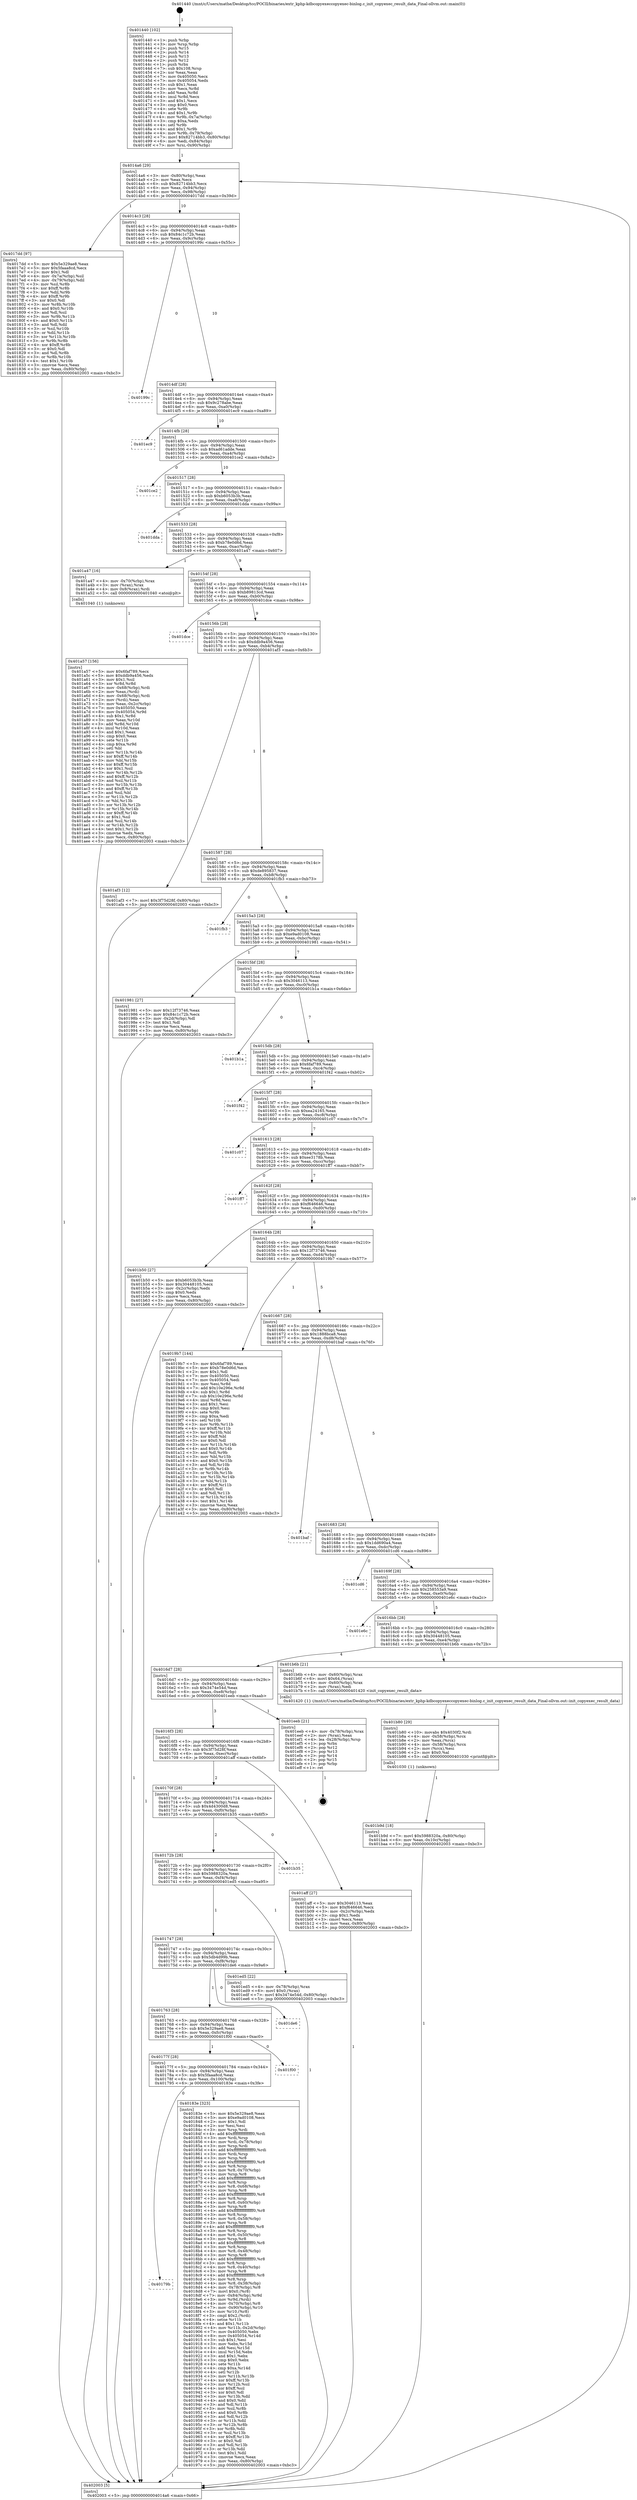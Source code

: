digraph "0x401440" {
  label = "0x401440 (/mnt/c/Users/mathe/Desktop/tcc/POCII/binaries/extr_kphp-kdbcopyexeccopyexec-binlog.c_init_copyexec_result_data_Final-ollvm.out::main(0))"
  labelloc = "t"
  node[shape=record]

  Entry [label="",width=0.3,height=0.3,shape=circle,fillcolor=black,style=filled]
  "0x4014a6" [label="{
     0x4014a6 [29]\l
     | [instrs]\l
     &nbsp;&nbsp;0x4014a6 \<+3\>: mov -0x80(%rbp),%eax\l
     &nbsp;&nbsp;0x4014a9 \<+2\>: mov %eax,%ecx\l
     &nbsp;&nbsp;0x4014ab \<+6\>: sub $0x82714bb3,%ecx\l
     &nbsp;&nbsp;0x4014b1 \<+6\>: mov %eax,-0x94(%rbp)\l
     &nbsp;&nbsp;0x4014b7 \<+6\>: mov %ecx,-0x98(%rbp)\l
     &nbsp;&nbsp;0x4014bd \<+6\>: je 00000000004017dd \<main+0x39d\>\l
  }"]
  "0x4017dd" [label="{
     0x4017dd [97]\l
     | [instrs]\l
     &nbsp;&nbsp;0x4017dd \<+5\>: mov $0x5e329ae8,%eax\l
     &nbsp;&nbsp;0x4017e2 \<+5\>: mov $0x5faaa8cd,%ecx\l
     &nbsp;&nbsp;0x4017e7 \<+2\>: mov $0x1,%dl\l
     &nbsp;&nbsp;0x4017e9 \<+4\>: mov -0x7a(%rbp),%sil\l
     &nbsp;&nbsp;0x4017ed \<+4\>: mov -0x79(%rbp),%dil\l
     &nbsp;&nbsp;0x4017f1 \<+3\>: mov %sil,%r8b\l
     &nbsp;&nbsp;0x4017f4 \<+4\>: xor $0xff,%r8b\l
     &nbsp;&nbsp;0x4017f8 \<+3\>: mov %dil,%r9b\l
     &nbsp;&nbsp;0x4017fb \<+4\>: xor $0xff,%r9b\l
     &nbsp;&nbsp;0x4017ff \<+3\>: xor $0x0,%dl\l
     &nbsp;&nbsp;0x401802 \<+3\>: mov %r8b,%r10b\l
     &nbsp;&nbsp;0x401805 \<+4\>: and $0x0,%r10b\l
     &nbsp;&nbsp;0x401809 \<+3\>: and %dl,%sil\l
     &nbsp;&nbsp;0x40180c \<+3\>: mov %r9b,%r11b\l
     &nbsp;&nbsp;0x40180f \<+4\>: and $0x0,%r11b\l
     &nbsp;&nbsp;0x401813 \<+3\>: and %dl,%dil\l
     &nbsp;&nbsp;0x401816 \<+3\>: or %sil,%r10b\l
     &nbsp;&nbsp;0x401819 \<+3\>: or %dil,%r11b\l
     &nbsp;&nbsp;0x40181c \<+3\>: xor %r11b,%r10b\l
     &nbsp;&nbsp;0x40181f \<+3\>: or %r9b,%r8b\l
     &nbsp;&nbsp;0x401822 \<+4\>: xor $0xff,%r8b\l
     &nbsp;&nbsp;0x401826 \<+3\>: or $0x0,%dl\l
     &nbsp;&nbsp;0x401829 \<+3\>: and %dl,%r8b\l
     &nbsp;&nbsp;0x40182c \<+3\>: or %r8b,%r10b\l
     &nbsp;&nbsp;0x40182f \<+4\>: test $0x1,%r10b\l
     &nbsp;&nbsp;0x401833 \<+3\>: cmovne %ecx,%eax\l
     &nbsp;&nbsp;0x401836 \<+3\>: mov %eax,-0x80(%rbp)\l
     &nbsp;&nbsp;0x401839 \<+5\>: jmp 0000000000402003 \<main+0xbc3\>\l
  }"]
  "0x4014c3" [label="{
     0x4014c3 [28]\l
     | [instrs]\l
     &nbsp;&nbsp;0x4014c3 \<+5\>: jmp 00000000004014c8 \<main+0x88\>\l
     &nbsp;&nbsp;0x4014c8 \<+6\>: mov -0x94(%rbp),%eax\l
     &nbsp;&nbsp;0x4014ce \<+5\>: sub $0x84c1c72b,%eax\l
     &nbsp;&nbsp;0x4014d3 \<+6\>: mov %eax,-0x9c(%rbp)\l
     &nbsp;&nbsp;0x4014d9 \<+6\>: je 000000000040199c \<main+0x55c\>\l
  }"]
  "0x402003" [label="{
     0x402003 [5]\l
     | [instrs]\l
     &nbsp;&nbsp;0x402003 \<+5\>: jmp 00000000004014a6 \<main+0x66\>\l
  }"]
  "0x401440" [label="{
     0x401440 [102]\l
     | [instrs]\l
     &nbsp;&nbsp;0x401440 \<+1\>: push %rbp\l
     &nbsp;&nbsp;0x401441 \<+3\>: mov %rsp,%rbp\l
     &nbsp;&nbsp;0x401444 \<+2\>: push %r15\l
     &nbsp;&nbsp;0x401446 \<+2\>: push %r14\l
     &nbsp;&nbsp;0x401448 \<+2\>: push %r13\l
     &nbsp;&nbsp;0x40144a \<+2\>: push %r12\l
     &nbsp;&nbsp;0x40144c \<+1\>: push %rbx\l
     &nbsp;&nbsp;0x40144d \<+7\>: sub $0x108,%rsp\l
     &nbsp;&nbsp;0x401454 \<+2\>: xor %eax,%eax\l
     &nbsp;&nbsp;0x401456 \<+7\>: mov 0x405050,%ecx\l
     &nbsp;&nbsp;0x40145d \<+7\>: mov 0x405054,%edx\l
     &nbsp;&nbsp;0x401464 \<+3\>: sub $0x1,%eax\l
     &nbsp;&nbsp;0x401467 \<+3\>: mov %ecx,%r8d\l
     &nbsp;&nbsp;0x40146a \<+3\>: add %eax,%r8d\l
     &nbsp;&nbsp;0x40146d \<+4\>: imul %r8d,%ecx\l
     &nbsp;&nbsp;0x401471 \<+3\>: and $0x1,%ecx\l
     &nbsp;&nbsp;0x401474 \<+3\>: cmp $0x0,%ecx\l
     &nbsp;&nbsp;0x401477 \<+4\>: sete %r9b\l
     &nbsp;&nbsp;0x40147b \<+4\>: and $0x1,%r9b\l
     &nbsp;&nbsp;0x40147f \<+4\>: mov %r9b,-0x7a(%rbp)\l
     &nbsp;&nbsp;0x401483 \<+3\>: cmp $0xa,%edx\l
     &nbsp;&nbsp;0x401486 \<+4\>: setl %r9b\l
     &nbsp;&nbsp;0x40148a \<+4\>: and $0x1,%r9b\l
     &nbsp;&nbsp;0x40148e \<+4\>: mov %r9b,-0x79(%rbp)\l
     &nbsp;&nbsp;0x401492 \<+7\>: movl $0x82714bb3,-0x80(%rbp)\l
     &nbsp;&nbsp;0x401499 \<+6\>: mov %edi,-0x84(%rbp)\l
     &nbsp;&nbsp;0x40149f \<+7\>: mov %rsi,-0x90(%rbp)\l
  }"]
  Exit [label="",width=0.3,height=0.3,shape=circle,fillcolor=black,style=filled,peripheries=2]
  "0x40199c" [label="{
     0x40199c\l
  }", style=dashed]
  "0x4014df" [label="{
     0x4014df [28]\l
     | [instrs]\l
     &nbsp;&nbsp;0x4014df \<+5\>: jmp 00000000004014e4 \<main+0xa4\>\l
     &nbsp;&nbsp;0x4014e4 \<+6\>: mov -0x94(%rbp),%eax\l
     &nbsp;&nbsp;0x4014ea \<+5\>: sub $0x9c278abe,%eax\l
     &nbsp;&nbsp;0x4014ef \<+6\>: mov %eax,-0xa0(%rbp)\l
     &nbsp;&nbsp;0x4014f5 \<+6\>: je 0000000000401ec9 \<main+0xa89\>\l
  }"]
  "0x401b9d" [label="{
     0x401b9d [18]\l
     | [instrs]\l
     &nbsp;&nbsp;0x401b9d \<+7\>: movl $0x5988320a,-0x80(%rbp)\l
     &nbsp;&nbsp;0x401ba4 \<+6\>: mov %eax,-0x10c(%rbp)\l
     &nbsp;&nbsp;0x401baa \<+5\>: jmp 0000000000402003 \<main+0xbc3\>\l
  }"]
  "0x401ec9" [label="{
     0x401ec9\l
  }", style=dashed]
  "0x4014fb" [label="{
     0x4014fb [28]\l
     | [instrs]\l
     &nbsp;&nbsp;0x4014fb \<+5\>: jmp 0000000000401500 \<main+0xc0\>\l
     &nbsp;&nbsp;0x401500 \<+6\>: mov -0x94(%rbp),%eax\l
     &nbsp;&nbsp;0x401506 \<+5\>: sub $0xad61adde,%eax\l
     &nbsp;&nbsp;0x40150b \<+6\>: mov %eax,-0xa4(%rbp)\l
     &nbsp;&nbsp;0x401511 \<+6\>: je 0000000000401ce2 \<main+0x8a2\>\l
  }"]
  "0x401b80" [label="{
     0x401b80 [29]\l
     | [instrs]\l
     &nbsp;&nbsp;0x401b80 \<+10\>: movabs $0x4030f2,%rdi\l
     &nbsp;&nbsp;0x401b8a \<+4\>: mov -0x58(%rbp),%rcx\l
     &nbsp;&nbsp;0x401b8e \<+2\>: mov %eax,(%rcx)\l
     &nbsp;&nbsp;0x401b90 \<+4\>: mov -0x58(%rbp),%rcx\l
     &nbsp;&nbsp;0x401b94 \<+2\>: mov (%rcx),%esi\l
     &nbsp;&nbsp;0x401b96 \<+2\>: mov $0x0,%al\l
     &nbsp;&nbsp;0x401b98 \<+5\>: call 0000000000401030 \<printf@plt\>\l
     | [calls]\l
     &nbsp;&nbsp;0x401030 \{1\} (unknown)\l
  }"]
  "0x401ce2" [label="{
     0x401ce2\l
  }", style=dashed]
  "0x401517" [label="{
     0x401517 [28]\l
     | [instrs]\l
     &nbsp;&nbsp;0x401517 \<+5\>: jmp 000000000040151c \<main+0xdc\>\l
     &nbsp;&nbsp;0x40151c \<+6\>: mov -0x94(%rbp),%eax\l
     &nbsp;&nbsp;0x401522 \<+5\>: sub $0xb6053b3b,%eax\l
     &nbsp;&nbsp;0x401527 \<+6\>: mov %eax,-0xa8(%rbp)\l
     &nbsp;&nbsp;0x40152d \<+6\>: je 0000000000401dda \<main+0x99a\>\l
  }"]
  "0x401a57" [label="{
     0x401a57 [156]\l
     | [instrs]\l
     &nbsp;&nbsp;0x401a57 \<+5\>: mov $0x6faf789,%ecx\l
     &nbsp;&nbsp;0x401a5c \<+5\>: mov $0xddb9a456,%edx\l
     &nbsp;&nbsp;0x401a61 \<+3\>: mov $0x1,%sil\l
     &nbsp;&nbsp;0x401a64 \<+3\>: xor %r8d,%r8d\l
     &nbsp;&nbsp;0x401a67 \<+4\>: mov -0x68(%rbp),%rdi\l
     &nbsp;&nbsp;0x401a6b \<+2\>: mov %eax,(%rdi)\l
     &nbsp;&nbsp;0x401a6d \<+4\>: mov -0x68(%rbp),%rdi\l
     &nbsp;&nbsp;0x401a71 \<+2\>: mov (%rdi),%eax\l
     &nbsp;&nbsp;0x401a73 \<+3\>: mov %eax,-0x2c(%rbp)\l
     &nbsp;&nbsp;0x401a76 \<+7\>: mov 0x405050,%eax\l
     &nbsp;&nbsp;0x401a7d \<+8\>: mov 0x405054,%r9d\l
     &nbsp;&nbsp;0x401a85 \<+4\>: sub $0x1,%r8d\l
     &nbsp;&nbsp;0x401a89 \<+3\>: mov %eax,%r10d\l
     &nbsp;&nbsp;0x401a8c \<+3\>: add %r8d,%r10d\l
     &nbsp;&nbsp;0x401a8f \<+4\>: imul %r10d,%eax\l
     &nbsp;&nbsp;0x401a93 \<+3\>: and $0x1,%eax\l
     &nbsp;&nbsp;0x401a96 \<+3\>: cmp $0x0,%eax\l
     &nbsp;&nbsp;0x401a99 \<+4\>: sete %r11b\l
     &nbsp;&nbsp;0x401a9d \<+4\>: cmp $0xa,%r9d\l
     &nbsp;&nbsp;0x401aa1 \<+3\>: setl %bl\l
     &nbsp;&nbsp;0x401aa4 \<+3\>: mov %r11b,%r14b\l
     &nbsp;&nbsp;0x401aa7 \<+4\>: xor $0xff,%r14b\l
     &nbsp;&nbsp;0x401aab \<+3\>: mov %bl,%r15b\l
     &nbsp;&nbsp;0x401aae \<+4\>: xor $0xff,%r15b\l
     &nbsp;&nbsp;0x401ab2 \<+4\>: xor $0x1,%sil\l
     &nbsp;&nbsp;0x401ab6 \<+3\>: mov %r14b,%r12b\l
     &nbsp;&nbsp;0x401ab9 \<+4\>: and $0xff,%r12b\l
     &nbsp;&nbsp;0x401abd \<+3\>: and %sil,%r11b\l
     &nbsp;&nbsp;0x401ac0 \<+3\>: mov %r15b,%r13b\l
     &nbsp;&nbsp;0x401ac3 \<+4\>: and $0xff,%r13b\l
     &nbsp;&nbsp;0x401ac7 \<+3\>: and %sil,%bl\l
     &nbsp;&nbsp;0x401aca \<+3\>: or %r11b,%r12b\l
     &nbsp;&nbsp;0x401acd \<+3\>: or %bl,%r13b\l
     &nbsp;&nbsp;0x401ad0 \<+3\>: xor %r13b,%r12b\l
     &nbsp;&nbsp;0x401ad3 \<+3\>: or %r15b,%r14b\l
     &nbsp;&nbsp;0x401ad6 \<+4\>: xor $0xff,%r14b\l
     &nbsp;&nbsp;0x401ada \<+4\>: or $0x1,%sil\l
     &nbsp;&nbsp;0x401ade \<+3\>: and %sil,%r14b\l
     &nbsp;&nbsp;0x401ae1 \<+3\>: or %r14b,%r12b\l
     &nbsp;&nbsp;0x401ae4 \<+4\>: test $0x1,%r12b\l
     &nbsp;&nbsp;0x401ae8 \<+3\>: cmovne %edx,%ecx\l
     &nbsp;&nbsp;0x401aeb \<+3\>: mov %ecx,-0x80(%rbp)\l
     &nbsp;&nbsp;0x401aee \<+5\>: jmp 0000000000402003 \<main+0xbc3\>\l
  }"]
  "0x401dda" [label="{
     0x401dda\l
  }", style=dashed]
  "0x401533" [label="{
     0x401533 [28]\l
     | [instrs]\l
     &nbsp;&nbsp;0x401533 \<+5\>: jmp 0000000000401538 \<main+0xf8\>\l
     &nbsp;&nbsp;0x401538 \<+6\>: mov -0x94(%rbp),%eax\l
     &nbsp;&nbsp;0x40153e \<+5\>: sub $0xb78e0d6d,%eax\l
     &nbsp;&nbsp;0x401543 \<+6\>: mov %eax,-0xac(%rbp)\l
     &nbsp;&nbsp;0x401549 \<+6\>: je 0000000000401a47 \<main+0x607\>\l
  }"]
  "0x40179b" [label="{
     0x40179b\l
  }", style=dashed]
  "0x401a47" [label="{
     0x401a47 [16]\l
     | [instrs]\l
     &nbsp;&nbsp;0x401a47 \<+4\>: mov -0x70(%rbp),%rax\l
     &nbsp;&nbsp;0x401a4b \<+3\>: mov (%rax),%rax\l
     &nbsp;&nbsp;0x401a4e \<+4\>: mov 0x8(%rax),%rdi\l
     &nbsp;&nbsp;0x401a52 \<+5\>: call 0000000000401040 \<atoi@plt\>\l
     | [calls]\l
     &nbsp;&nbsp;0x401040 \{1\} (unknown)\l
  }"]
  "0x40154f" [label="{
     0x40154f [28]\l
     | [instrs]\l
     &nbsp;&nbsp;0x40154f \<+5\>: jmp 0000000000401554 \<main+0x114\>\l
     &nbsp;&nbsp;0x401554 \<+6\>: mov -0x94(%rbp),%eax\l
     &nbsp;&nbsp;0x40155a \<+5\>: sub $0xb89813cd,%eax\l
     &nbsp;&nbsp;0x40155f \<+6\>: mov %eax,-0xb0(%rbp)\l
     &nbsp;&nbsp;0x401565 \<+6\>: je 0000000000401dce \<main+0x98e\>\l
  }"]
  "0x40183e" [label="{
     0x40183e [323]\l
     | [instrs]\l
     &nbsp;&nbsp;0x40183e \<+5\>: mov $0x5e329ae8,%eax\l
     &nbsp;&nbsp;0x401843 \<+5\>: mov $0xe9ad0108,%ecx\l
     &nbsp;&nbsp;0x401848 \<+2\>: mov $0x1,%dl\l
     &nbsp;&nbsp;0x40184a \<+2\>: xor %esi,%esi\l
     &nbsp;&nbsp;0x40184c \<+3\>: mov %rsp,%rdi\l
     &nbsp;&nbsp;0x40184f \<+4\>: add $0xfffffffffffffff0,%rdi\l
     &nbsp;&nbsp;0x401853 \<+3\>: mov %rdi,%rsp\l
     &nbsp;&nbsp;0x401856 \<+4\>: mov %rdi,-0x78(%rbp)\l
     &nbsp;&nbsp;0x40185a \<+3\>: mov %rsp,%rdi\l
     &nbsp;&nbsp;0x40185d \<+4\>: add $0xfffffffffffffff0,%rdi\l
     &nbsp;&nbsp;0x401861 \<+3\>: mov %rdi,%rsp\l
     &nbsp;&nbsp;0x401864 \<+3\>: mov %rsp,%r8\l
     &nbsp;&nbsp;0x401867 \<+4\>: add $0xfffffffffffffff0,%r8\l
     &nbsp;&nbsp;0x40186b \<+3\>: mov %r8,%rsp\l
     &nbsp;&nbsp;0x40186e \<+4\>: mov %r8,-0x70(%rbp)\l
     &nbsp;&nbsp;0x401872 \<+3\>: mov %rsp,%r8\l
     &nbsp;&nbsp;0x401875 \<+4\>: add $0xfffffffffffffff0,%r8\l
     &nbsp;&nbsp;0x401879 \<+3\>: mov %r8,%rsp\l
     &nbsp;&nbsp;0x40187c \<+4\>: mov %r8,-0x68(%rbp)\l
     &nbsp;&nbsp;0x401880 \<+3\>: mov %rsp,%r8\l
     &nbsp;&nbsp;0x401883 \<+4\>: add $0xfffffffffffffff0,%r8\l
     &nbsp;&nbsp;0x401887 \<+3\>: mov %r8,%rsp\l
     &nbsp;&nbsp;0x40188a \<+4\>: mov %r8,-0x60(%rbp)\l
     &nbsp;&nbsp;0x40188e \<+3\>: mov %rsp,%r8\l
     &nbsp;&nbsp;0x401891 \<+4\>: add $0xfffffffffffffff0,%r8\l
     &nbsp;&nbsp;0x401895 \<+3\>: mov %r8,%rsp\l
     &nbsp;&nbsp;0x401898 \<+4\>: mov %r8,-0x58(%rbp)\l
     &nbsp;&nbsp;0x40189c \<+3\>: mov %rsp,%r8\l
     &nbsp;&nbsp;0x40189f \<+4\>: add $0xfffffffffffffff0,%r8\l
     &nbsp;&nbsp;0x4018a3 \<+3\>: mov %r8,%rsp\l
     &nbsp;&nbsp;0x4018a6 \<+4\>: mov %r8,-0x50(%rbp)\l
     &nbsp;&nbsp;0x4018aa \<+3\>: mov %rsp,%r8\l
     &nbsp;&nbsp;0x4018ad \<+4\>: add $0xfffffffffffffff0,%r8\l
     &nbsp;&nbsp;0x4018b1 \<+3\>: mov %r8,%rsp\l
     &nbsp;&nbsp;0x4018b4 \<+4\>: mov %r8,-0x48(%rbp)\l
     &nbsp;&nbsp;0x4018b8 \<+3\>: mov %rsp,%r8\l
     &nbsp;&nbsp;0x4018bb \<+4\>: add $0xfffffffffffffff0,%r8\l
     &nbsp;&nbsp;0x4018bf \<+3\>: mov %r8,%rsp\l
     &nbsp;&nbsp;0x4018c2 \<+4\>: mov %r8,-0x40(%rbp)\l
     &nbsp;&nbsp;0x4018c6 \<+3\>: mov %rsp,%r8\l
     &nbsp;&nbsp;0x4018c9 \<+4\>: add $0xfffffffffffffff0,%r8\l
     &nbsp;&nbsp;0x4018cd \<+3\>: mov %r8,%rsp\l
     &nbsp;&nbsp;0x4018d0 \<+4\>: mov %r8,-0x38(%rbp)\l
     &nbsp;&nbsp;0x4018d4 \<+4\>: mov -0x78(%rbp),%r8\l
     &nbsp;&nbsp;0x4018d8 \<+7\>: movl $0x0,(%r8)\l
     &nbsp;&nbsp;0x4018df \<+7\>: mov -0x84(%rbp),%r9d\l
     &nbsp;&nbsp;0x4018e6 \<+3\>: mov %r9d,(%rdi)\l
     &nbsp;&nbsp;0x4018e9 \<+4\>: mov -0x70(%rbp),%r8\l
     &nbsp;&nbsp;0x4018ed \<+7\>: mov -0x90(%rbp),%r10\l
     &nbsp;&nbsp;0x4018f4 \<+3\>: mov %r10,(%r8)\l
     &nbsp;&nbsp;0x4018f7 \<+3\>: cmpl $0x2,(%rdi)\l
     &nbsp;&nbsp;0x4018fa \<+4\>: setne %r11b\l
     &nbsp;&nbsp;0x4018fe \<+4\>: and $0x1,%r11b\l
     &nbsp;&nbsp;0x401902 \<+4\>: mov %r11b,-0x2d(%rbp)\l
     &nbsp;&nbsp;0x401906 \<+7\>: mov 0x405050,%ebx\l
     &nbsp;&nbsp;0x40190d \<+8\>: mov 0x405054,%r14d\l
     &nbsp;&nbsp;0x401915 \<+3\>: sub $0x1,%esi\l
     &nbsp;&nbsp;0x401918 \<+3\>: mov %ebx,%r15d\l
     &nbsp;&nbsp;0x40191b \<+3\>: add %esi,%r15d\l
     &nbsp;&nbsp;0x40191e \<+4\>: imul %r15d,%ebx\l
     &nbsp;&nbsp;0x401922 \<+3\>: and $0x1,%ebx\l
     &nbsp;&nbsp;0x401925 \<+3\>: cmp $0x0,%ebx\l
     &nbsp;&nbsp;0x401928 \<+4\>: sete %r11b\l
     &nbsp;&nbsp;0x40192c \<+4\>: cmp $0xa,%r14d\l
     &nbsp;&nbsp;0x401930 \<+4\>: setl %r12b\l
     &nbsp;&nbsp;0x401934 \<+3\>: mov %r11b,%r13b\l
     &nbsp;&nbsp;0x401937 \<+4\>: xor $0xff,%r13b\l
     &nbsp;&nbsp;0x40193b \<+3\>: mov %r12b,%sil\l
     &nbsp;&nbsp;0x40193e \<+4\>: xor $0xff,%sil\l
     &nbsp;&nbsp;0x401942 \<+3\>: xor $0x0,%dl\l
     &nbsp;&nbsp;0x401945 \<+3\>: mov %r13b,%dil\l
     &nbsp;&nbsp;0x401948 \<+4\>: and $0x0,%dil\l
     &nbsp;&nbsp;0x40194c \<+3\>: and %dl,%r11b\l
     &nbsp;&nbsp;0x40194f \<+3\>: mov %sil,%r8b\l
     &nbsp;&nbsp;0x401952 \<+4\>: and $0x0,%r8b\l
     &nbsp;&nbsp;0x401956 \<+3\>: and %dl,%r12b\l
     &nbsp;&nbsp;0x401959 \<+3\>: or %r11b,%dil\l
     &nbsp;&nbsp;0x40195c \<+3\>: or %r12b,%r8b\l
     &nbsp;&nbsp;0x40195f \<+3\>: xor %r8b,%dil\l
     &nbsp;&nbsp;0x401962 \<+3\>: or %sil,%r13b\l
     &nbsp;&nbsp;0x401965 \<+4\>: xor $0xff,%r13b\l
     &nbsp;&nbsp;0x401969 \<+3\>: or $0x0,%dl\l
     &nbsp;&nbsp;0x40196c \<+3\>: and %dl,%r13b\l
     &nbsp;&nbsp;0x40196f \<+3\>: or %r13b,%dil\l
     &nbsp;&nbsp;0x401972 \<+4\>: test $0x1,%dil\l
     &nbsp;&nbsp;0x401976 \<+3\>: cmovne %ecx,%eax\l
     &nbsp;&nbsp;0x401979 \<+3\>: mov %eax,-0x80(%rbp)\l
     &nbsp;&nbsp;0x40197c \<+5\>: jmp 0000000000402003 \<main+0xbc3\>\l
  }"]
  "0x401dce" [label="{
     0x401dce\l
  }", style=dashed]
  "0x40156b" [label="{
     0x40156b [28]\l
     | [instrs]\l
     &nbsp;&nbsp;0x40156b \<+5\>: jmp 0000000000401570 \<main+0x130\>\l
     &nbsp;&nbsp;0x401570 \<+6\>: mov -0x94(%rbp),%eax\l
     &nbsp;&nbsp;0x401576 \<+5\>: sub $0xddb9a456,%eax\l
     &nbsp;&nbsp;0x40157b \<+6\>: mov %eax,-0xb4(%rbp)\l
     &nbsp;&nbsp;0x401581 \<+6\>: je 0000000000401af3 \<main+0x6b3\>\l
  }"]
  "0x40177f" [label="{
     0x40177f [28]\l
     | [instrs]\l
     &nbsp;&nbsp;0x40177f \<+5\>: jmp 0000000000401784 \<main+0x344\>\l
     &nbsp;&nbsp;0x401784 \<+6\>: mov -0x94(%rbp),%eax\l
     &nbsp;&nbsp;0x40178a \<+5\>: sub $0x5faaa8cd,%eax\l
     &nbsp;&nbsp;0x40178f \<+6\>: mov %eax,-0x100(%rbp)\l
     &nbsp;&nbsp;0x401795 \<+6\>: je 000000000040183e \<main+0x3fe\>\l
  }"]
  "0x401af3" [label="{
     0x401af3 [12]\l
     | [instrs]\l
     &nbsp;&nbsp;0x401af3 \<+7\>: movl $0x3f75d28f,-0x80(%rbp)\l
     &nbsp;&nbsp;0x401afa \<+5\>: jmp 0000000000402003 \<main+0xbc3\>\l
  }"]
  "0x401587" [label="{
     0x401587 [28]\l
     | [instrs]\l
     &nbsp;&nbsp;0x401587 \<+5\>: jmp 000000000040158c \<main+0x14c\>\l
     &nbsp;&nbsp;0x40158c \<+6\>: mov -0x94(%rbp),%eax\l
     &nbsp;&nbsp;0x401592 \<+5\>: sub $0xde895837,%eax\l
     &nbsp;&nbsp;0x401597 \<+6\>: mov %eax,-0xb8(%rbp)\l
     &nbsp;&nbsp;0x40159d \<+6\>: je 0000000000401fb3 \<main+0xb73\>\l
  }"]
  "0x401f00" [label="{
     0x401f00\l
  }", style=dashed]
  "0x401fb3" [label="{
     0x401fb3\l
  }", style=dashed]
  "0x4015a3" [label="{
     0x4015a3 [28]\l
     | [instrs]\l
     &nbsp;&nbsp;0x4015a3 \<+5\>: jmp 00000000004015a8 \<main+0x168\>\l
     &nbsp;&nbsp;0x4015a8 \<+6\>: mov -0x94(%rbp),%eax\l
     &nbsp;&nbsp;0x4015ae \<+5\>: sub $0xe9ad0108,%eax\l
     &nbsp;&nbsp;0x4015b3 \<+6\>: mov %eax,-0xbc(%rbp)\l
     &nbsp;&nbsp;0x4015b9 \<+6\>: je 0000000000401981 \<main+0x541\>\l
  }"]
  "0x401763" [label="{
     0x401763 [28]\l
     | [instrs]\l
     &nbsp;&nbsp;0x401763 \<+5\>: jmp 0000000000401768 \<main+0x328\>\l
     &nbsp;&nbsp;0x401768 \<+6\>: mov -0x94(%rbp),%eax\l
     &nbsp;&nbsp;0x40176e \<+5\>: sub $0x5e329ae8,%eax\l
     &nbsp;&nbsp;0x401773 \<+6\>: mov %eax,-0xfc(%rbp)\l
     &nbsp;&nbsp;0x401779 \<+6\>: je 0000000000401f00 \<main+0xac0\>\l
  }"]
  "0x401981" [label="{
     0x401981 [27]\l
     | [instrs]\l
     &nbsp;&nbsp;0x401981 \<+5\>: mov $0x12f73746,%eax\l
     &nbsp;&nbsp;0x401986 \<+5\>: mov $0x84c1c72b,%ecx\l
     &nbsp;&nbsp;0x40198b \<+3\>: mov -0x2d(%rbp),%dl\l
     &nbsp;&nbsp;0x40198e \<+3\>: test $0x1,%dl\l
     &nbsp;&nbsp;0x401991 \<+3\>: cmovne %ecx,%eax\l
     &nbsp;&nbsp;0x401994 \<+3\>: mov %eax,-0x80(%rbp)\l
     &nbsp;&nbsp;0x401997 \<+5\>: jmp 0000000000402003 \<main+0xbc3\>\l
  }"]
  "0x4015bf" [label="{
     0x4015bf [28]\l
     | [instrs]\l
     &nbsp;&nbsp;0x4015bf \<+5\>: jmp 00000000004015c4 \<main+0x184\>\l
     &nbsp;&nbsp;0x4015c4 \<+6\>: mov -0x94(%rbp),%eax\l
     &nbsp;&nbsp;0x4015ca \<+5\>: sub $0x3046113,%eax\l
     &nbsp;&nbsp;0x4015cf \<+6\>: mov %eax,-0xc0(%rbp)\l
     &nbsp;&nbsp;0x4015d5 \<+6\>: je 0000000000401b1a \<main+0x6da\>\l
  }"]
  "0x401de6" [label="{
     0x401de6\l
  }", style=dashed]
  "0x401b1a" [label="{
     0x401b1a\l
  }", style=dashed]
  "0x4015db" [label="{
     0x4015db [28]\l
     | [instrs]\l
     &nbsp;&nbsp;0x4015db \<+5\>: jmp 00000000004015e0 \<main+0x1a0\>\l
     &nbsp;&nbsp;0x4015e0 \<+6\>: mov -0x94(%rbp),%eax\l
     &nbsp;&nbsp;0x4015e6 \<+5\>: sub $0x6faf789,%eax\l
     &nbsp;&nbsp;0x4015eb \<+6\>: mov %eax,-0xc4(%rbp)\l
     &nbsp;&nbsp;0x4015f1 \<+6\>: je 0000000000401f42 \<main+0xb02\>\l
  }"]
  "0x401747" [label="{
     0x401747 [28]\l
     | [instrs]\l
     &nbsp;&nbsp;0x401747 \<+5\>: jmp 000000000040174c \<main+0x30c\>\l
     &nbsp;&nbsp;0x40174c \<+6\>: mov -0x94(%rbp),%eax\l
     &nbsp;&nbsp;0x401752 \<+5\>: sub $0x5db4d99b,%eax\l
     &nbsp;&nbsp;0x401757 \<+6\>: mov %eax,-0xf8(%rbp)\l
     &nbsp;&nbsp;0x40175d \<+6\>: je 0000000000401de6 \<main+0x9a6\>\l
  }"]
  "0x401f42" [label="{
     0x401f42\l
  }", style=dashed]
  "0x4015f7" [label="{
     0x4015f7 [28]\l
     | [instrs]\l
     &nbsp;&nbsp;0x4015f7 \<+5\>: jmp 00000000004015fc \<main+0x1bc\>\l
     &nbsp;&nbsp;0x4015fc \<+6\>: mov -0x94(%rbp),%eax\l
     &nbsp;&nbsp;0x401602 \<+5\>: sub $0xea24165,%eax\l
     &nbsp;&nbsp;0x401607 \<+6\>: mov %eax,-0xc8(%rbp)\l
     &nbsp;&nbsp;0x40160d \<+6\>: je 0000000000401c07 \<main+0x7c7\>\l
  }"]
  "0x401ed5" [label="{
     0x401ed5 [22]\l
     | [instrs]\l
     &nbsp;&nbsp;0x401ed5 \<+4\>: mov -0x78(%rbp),%rax\l
     &nbsp;&nbsp;0x401ed9 \<+6\>: movl $0x0,(%rax)\l
     &nbsp;&nbsp;0x401edf \<+7\>: movl $0x3474e54d,-0x80(%rbp)\l
     &nbsp;&nbsp;0x401ee6 \<+5\>: jmp 0000000000402003 \<main+0xbc3\>\l
  }"]
  "0x401c07" [label="{
     0x401c07\l
  }", style=dashed]
  "0x401613" [label="{
     0x401613 [28]\l
     | [instrs]\l
     &nbsp;&nbsp;0x401613 \<+5\>: jmp 0000000000401618 \<main+0x1d8\>\l
     &nbsp;&nbsp;0x401618 \<+6\>: mov -0x94(%rbp),%eax\l
     &nbsp;&nbsp;0x40161e \<+5\>: sub $0xee3178b,%eax\l
     &nbsp;&nbsp;0x401623 \<+6\>: mov %eax,-0xcc(%rbp)\l
     &nbsp;&nbsp;0x401629 \<+6\>: je 0000000000401ff7 \<main+0xbb7\>\l
  }"]
  "0x40172b" [label="{
     0x40172b [28]\l
     | [instrs]\l
     &nbsp;&nbsp;0x40172b \<+5\>: jmp 0000000000401730 \<main+0x2f0\>\l
     &nbsp;&nbsp;0x401730 \<+6\>: mov -0x94(%rbp),%eax\l
     &nbsp;&nbsp;0x401736 \<+5\>: sub $0x5988320a,%eax\l
     &nbsp;&nbsp;0x40173b \<+6\>: mov %eax,-0xf4(%rbp)\l
     &nbsp;&nbsp;0x401741 \<+6\>: je 0000000000401ed5 \<main+0xa95\>\l
  }"]
  "0x401ff7" [label="{
     0x401ff7\l
  }", style=dashed]
  "0x40162f" [label="{
     0x40162f [28]\l
     | [instrs]\l
     &nbsp;&nbsp;0x40162f \<+5\>: jmp 0000000000401634 \<main+0x1f4\>\l
     &nbsp;&nbsp;0x401634 \<+6\>: mov -0x94(%rbp),%eax\l
     &nbsp;&nbsp;0x40163a \<+5\>: sub $0xf646646,%eax\l
     &nbsp;&nbsp;0x40163f \<+6\>: mov %eax,-0xd0(%rbp)\l
     &nbsp;&nbsp;0x401645 \<+6\>: je 0000000000401b50 \<main+0x710\>\l
  }"]
  "0x401b35" [label="{
     0x401b35\l
  }", style=dashed]
  "0x401b50" [label="{
     0x401b50 [27]\l
     | [instrs]\l
     &nbsp;&nbsp;0x401b50 \<+5\>: mov $0xb6053b3b,%eax\l
     &nbsp;&nbsp;0x401b55 \<+5\>: mov $0x30448105,%ecx\l
     &nbsp;&nbsp;0x401b5a \<+3\>: mov -0x2c(%rbp),%edx\l
     &nbsp;&nbsp;0x401b5d \<+3\>: cmp $0x0,%edx\l
     &nbsp;&nbsp;0x401b60 \<+3\>: cmove %ecx,%eax\l
     &nbsp;&nbsp;0x401b63 \<+3\>: mov %eax,-0x80(%rbp)\l
     &nbsp;&nbsp;0x401b66 \<+5\>: jmp 0000000000402003 \<main+0xbc3\>\l
  }"]
  "0x40164b" [label="{
     0x40164b [28]\l
     | [instrs]\l
     &nbsp;&nbsp;0x40164b \<+5\>: jmp 0000000000401650 \<main+0x210\>\l
     &nbsp;&nbsp;0x401650 \<+6\>: mov -0x94(%rbp),%eax\l
     &nbsp;&nbsp;0x401656 \<+5\>: sub $0x12f73746,%eax\l
     &nbsp;&nbsp;0x40165b \<+6\>: mov %eax,-0xd4(%rbp)\l
     &nbsp;&nbsp;0x401661 \<+6\>: je 00000000004019b7 \<main+0x577\>\l
  }"]
  "0x40170f" [label="{
     0x40170f [28]\l
     | [instrs]\l
     &nbsp;&nbsp;0x40170f \<+5\>: jmp 0000000000401714 \<main+0x2d4\>\l
     &nbsp;&nbsp;0x401714 \<+6\>: mov -0x94(%rbp),%eax\l
     &nbsp;&nbsp;0x40171a \<+5\>: sub $0x4d4300d8,%eax\l
     &nbsp;&nbsp;0x40171f \<+6\>: mov %eax,-0xf0(%rbp)\l
     &nbsp;&nbsp;0x401725 \<+6\>: je 0000000000401b35 \<main+0x6f5\>\l
  }"]
  "0x4019b7" [label="{
     0x4019b7 [144]\l
     | [instrs]\l
     &nbsp;&nbsp;0x4019b7 \<+5\>: mov $0x6faf789,%eax\l
     &nbsp;&nbsp;0x4019bc \<+5\>: mov $0xb78e0d6d,%ecx\l
     &nbsp;&nbsp;0x4019c1 \<+2\>: mov $0x1,%dl\l
     &nbsp;&nbsp;0x4019c3 \<+7\>: mov 0x405050,%esi\l
     &nbsp;&nbsp;0x4019ca \<+7\>: mov 0x405054,%edi\l
     &nbsp;&nbsp;0x4019d1 \<+3\>: mov %esi,%r8d\l
     &nbsp;&nbsp;0x4019d4 \<+7\>: add $0x10e296e,%r8d\l
     &nbsp;&nbsp;0x4019db \<+4\>: sub $0x1,%r8d\l
     &nbsp;&nbsp;0x4019df \<+7\>: sub $0x10e296e,%r8d\l
     &nbsp;&nbsp;0x4019e6 \<+4\>: imul %r8d,%esi\l
     &nbsp;&nbsp;0x4019ea \<+3\>: and $0x1,%esi\l
     &nbsp;&nbsp;0x4019ed \<+3\>: cmp $0x0,%esi\l
     &nbsp;&nbsp;0x4019f0 \<+4\>: sete %r9b\l
     &nbsp;&nbsp;0x4019f4 \<+3\>: cmp $0xa,%edi\l
     &nbsp;&nbsp;0x4019f7 \<+4\>: setl %r10b\l
     &nbsp;&nbsp;0x4019fb \<+3\>: mov %r9b,%r11b\l
     &nbsp;&nbsp;0x4019fe \<+4\>: xor $0xff,%r11b\l
     &nbsp;&nbsp;0x401a02 \<+3\>: mov %r10b,%bl\l
     &nbsp;&nbsp;0x401a05 \<+3\>: xor $0xff,%bl\l
     &nbsp;&nbsp;0x401a08 \<+3\>: xor $0x0,%dl\l
     &nbsp;&nbsp;0x401a0b \<+3\>: mov %r11b,%r14b\l
     &nbsp;&nbsp;0x401a0e \<+4\>: and $0x0,%r14b\l
     &nbsp;&nbsp;0x401a12 \<+3\>: and %dl,%r9b\l
     &nbsp;&nbsp;0x401a15 \<+3\>: mov %bl,%r15b\l
     &nbsp;&nbsp;0x401a18 \<+4\>: and $0x0,%r15b\l
     &nbsp;&nbsp;0x401a1c \<+3\>: and %dl,%r10b\l
     &nbsp;&nbsp;0x401a1f \<+3\>: or %r9b,%r14b\l
     &nbsp;&nbsp;0x401a22 \<+3\>: or %r10b,%r15b\l
     &nbsp;&nbsp;0x401a25 \<+3\>: xor %r15b,%r14b\l
     &nbsp;&nbsp;0x401a28 \<+3\>: or %bl,%r11b\l
     &nbsp;&nbsp;0x401a2b \<+4\>: xor $0xff,%r11b\l
     &nbsp;&nbsp;0x401a2f \<+3\>: or $0x0,%dl\l
     &nbsp;&nbsp;0x401a32 \<+3\>: and %dl,%r11b\l
     &nbsp;&nbsp;0x401a35 \<+3\>: or %r11b,%r14b\l
     &nbsp;&nbsp;0x401a38 \<+4\>: test $0x1,%r14b\l
     &nbsp;&nbsp;0x401a3c \<+3\>: cmovne %ecx,%eax\l
     &nbsp;&nbsp;0x401a3f \<+3\>: mov %eax,-0x80(%rbp)\l
     &nbsp;&nbsp;0x401a42 \<+5\>: jmp 0000000000402003 \<main+0xbc3\>\l
  }"]
  "0x401667" [label="{
     0x401667 [28]\l
     | [instrs]\l
     &nbsp;&nbsp;0x401667 \<+5\>: jmp 000000000040166c \<main+0x22c\>\l
     &nbsp;&nbsp;0x40166c \<+6\>: mov -0x94(%rbp),%eax\l
     &nbsp;&nbsp;0x401672 \<+5\>: sub $0x1888bca8,%eax\l
     &nbsp;&nbsp;0x401677 \<+6\>: mov %eax,-0xd8(%rbp)\l
     &nbsp;&nbsp;0x40167d \<+6\>: je 0000000000401baf \<main+0x76f\>\l
  }"]
  "0x401aff" [label="{
     0x401aff [27]\l
     | [instrs]\l
     &nbsp;&nbsp;0x401aff \<+5\>: mov $0x3046113,%eax\l
     &nbsp;&nbsp;0x401b04 \<+5\>: mov $0xf646646,%ecx\l
     &nbsp;&nbsp;0x401b09 \<+3\>: mov -0x2c(%rbp),%edx\l
     &nbsp;&nbsp;0x401b0c \<+3\>: cmp $0x1,%edx\l
     &nbsp;&nbsp;0x401b0f \<+3\>: cmovl %ecx,%eax\l
     &nbsp;&nbsp;0x401b12 \<+3\>: mov %eax,-0x80(%rbp)\l
     &nbsp;&nbsp;0x401b15 \<+5\>: jmp 0000000000402003 \<main+0xbc3\>\l
  }"]
  "0x401baf" [label="{
     0x401baf\l
  }", style=dashed]
  "0x401683" [label="{
     0x401683 [28]\l
     | [instrs]\l
     &nbsp;&nbsp;0x401683 \<+5\>: jmp 0000000000401688 \<main+0x248\>\l
     &nbsp;&nbsp;0x401688 \<+6\>: mov -0x94(%rbp),%eax\l
     &nbsp;&nbsp;0x40168e \<+5\>: sub $0x1dd690a4,%eax\l
     &nbsp;&nbsp;0x401693 \<+6\>: mov %eax,-0xdc(%rbp)\l
     &nbsp;&nbsp;0x401699 \<+6\>: je 0000000000401cd6 \<main+0x896\>\l
  }"]
  "0x4016f3" [label="{
     0x4016f3 [28]\l
     | [instrs]\l
     &nbsp;&nbsp;0x4016f3 \<+5\>: jmp 00000000004016f8 \<main+0x2b8\>\l
     &nbsp;&nbsp;0x4016f8 \<+6\>: mov -0x94(%rbp),%eax\l
     &nbsp;&nbsp;0x4016fe \<+5\>: sub $0x3f75d28f,%eax\l
     &nbsp;&nbsp;0x401703 \<+6\>: mov %eax,-0xec(%rbp)\l
     &nbsp;&nbsp;0x401709 \<+6\>: je 0000000000401aff \<main+0x6bf\>\l
  }"]
  "0x401cd6" [label="{
     0x401cd6\l
  }", style=dashed]
  "0x40169f" [label="{
     0x40169f [28]\l
     | [instrs]\l
     &nbsp;&nbsp;0x40169f \<+5\>: jmp 00000000004016a4 \<main+0x264\>\l
     &nbsp;&nbsp;0x4016a4 \<+6\>: mov -0x94(%rbp),%eax\l
     &nbsp;&nbsp;0x4016aa \<+5\>: sub $0x258553a9,%eax\l
     &nbsp;&nbsp;0x4016af \<+6\>: mov %eax,-0xe0(%rbp)\l
     &nbsp;&nbsp;0x4016b5 \<+6\>: je 0000000000401e6c \<main+0xa2c\>\l
  }"]
  "0x401eeb" [label="{
     0x401eeb [21]\l
     | [instrs]\l
     &nbsp;&nbsp;0x401eeb \<+4\>: mov -0x78(%rbp),%rax\l
     &nbsp;&nbsp;0x401eef \<+2\>: mov (%rax),%eax\l
     &nbsp;&nbsp;0x401ef1 \<+4\>: lea -0x28(%rbp),%rsp\l
     &nbsp;&nbsp;0x401ef5 \<+1\>: pop %rbx\l
     &nbsp;&nbsp;0x401ef6 \<+2\>: pop %r12\l
     &nbsp;&nbsp;0x401ef8 \<+2\>: pop %r13\l
     &nbsp;&nbsp;0x401efa \<+2\>: pop %r14\l
     &nbsp;&nbsp;0x401efc \<+2\>: pop %r15\l
     &nbsp;&nbsp;0x401efe \<+1\>: pop %rbp\l
     &nbsp;&nbsp;0x401eff \<+1\>: ret\l
  }"]
  "0x401e6c" [label="{
     0x401e6c\l
  }", style=dashed]
  "0x4016bb" [label="{
     0x4016bb [28]\l
     | [instrs]\l
     &nbsp;&nbsp;0x4016bb \<+5\>: jmp 00000000004016c0 \<main+0x280\>\l
     &nbsp;&nbsp;0x4016c0 \<+6\>: mov -0x94(%rbp),%eax\l
     &nbsp;&nbsp;0x4016c6 \<+5\>: sub $0x30448105,%eax\l
     &nbsp;&nbsp;0x4016cb \<+6\>: mov %eax,-0xe4(%rbp)\l
     &nbsp;&nbsp;0x4016d1 \<+6\>: je 0000000000401b6b \<main+0x72b\>\l
  }"]
  "0x4016d7" [label="{
     0x4016d7 [28]\l
     | [instrs]\l
     &nbsp;&nbsp;0x4016d7 \<+5\>: jmp 00000000004016dc \<main+0x29c\>\l
     &nbsp;&nbsp;0x4016dc \<+6\>: mov -0x94(%rbp),%eax\l
     &nbsp;&nbsp;0x4016e2 \<+5\>: sub $0x3474e54d,%eax\l
     &nbsp;&nbsp;0x4016e7 \<+6\>: mov %eax,-0xe8(%rbp)\l
     &nbsp;&nbsp;0x4016ed \<+6\>: je 0000000000401eeb \<main+0xaab\>\l
  }"]
  "0x401b6b" [label="{
     0x401b6b [21]\l
     | [instrs]\l
     &nbsp;&nbsp;0x401b6b \<+4\>: mov -0x60(%rbp),%rax\l
     &nbsp;&nbsp;0x401b6f \<+6\>: movl $0x64,(%rax)\l
     &nbsp;&nbsp;0x401b75 \<+4\>: mov -0x60(%rbp),%rax\l
     &nbsp;&nbsp;0x401b79 \<+2\>: mov (%rax),%edi\l
     &nbsp;&nbsp;0x401b7b \<+5\>: call 0000000000401420 \<init_copyexec_result_data\>\l
     | [calls]\l
     &nbsp;&nbsp;0x401420 \{1\} (/mnt/c/Users/mathe/Desktop/tcc/POCII/binaries/extr_kphp-kdbcopyexeccopyexec-binlog.c_init_copyexec_result_data_Final-ollvm.out::init_copyexec_result_data)\l
  }"]
  Entry -> "0x401440" [label=" 1"]
  "0x4014a6" -> "0x4017dd" [label=" 1"]
  "0x4014a6" -> "0x4014c3" [label=" 10"]
  "0x4017dd" -> "0x402003" [label=" 1"]
  "0x401440" -> "0x4014a6" [label=" 1"]
  "0x402003" -> "0x4014a6" [label=" 10"]
  "0x401eeb" -> Exit [label=" 1"]
  "0x4014c3" -> "0x40199c" [label=" 0"]
  "0x4014c3" -> "0x4014df" [label=" 10"]
  "0x401ed5" -> "0x402003" [label=" 1"]
  "0x4014df" -> "0x401ec9" [label=" 0"]
  "0x4014df" -> "0x4014fb" [label=" 10"]
  "0x401b9d" -> "0x402003" [label=" 1"]
  "0x4014fb" -> "0x401ce2" [label=" 0"]
  "0x4014fb" -> "0x401517" [label=" 10"]
  "0x401b80" -> "0x401b9d" [label=" 1"]
  "0x401517" -> "0x401dda" [label=" 0"]
  "0x401517" -> "0x401533" [label=" 10"]
  "0x401b6b" -> "0x401b80" [label=" 1"]
  "0x401533" -> "0x401a47" [label=" 1"]
  "0x401533" -> "0x40154f" [label=" 9"]
  "0x401aff" -> "0x402003" [label=" 1"]
  "0x40154f" -> "0x401dce" [label=" 0"]
  "0x40154f" -> "0x40156b" [label=" 9"]
  "0x401af3" -> "0x402003" [label=" 1"]
  "0x40156b" -> "0x401af3" [label=" 1"]
  "0x40156b" -> "0x401587" [label=" 8"]
  "0x401a47" -> "0x401a57" [label=" 1"]
  "0x401587" -> "0x401fb3" [label=" 0"]
  "0x401587" -> "0x4015a3" [label=" 8"]
  "0x4019b7" -> "0x402003" [label=" 1"]
  "0x4015a3" -> "0x401981" [label=" 1"]
  "0x4015a3" -> "0x4015bf" [label=" 7"]
  "0x40183e" -> "0x402003" [label=" 1"]
  "0x4015bf" -> "0x401b1a" [label=" 0"]
  "0x4015bf" -> "0x4015db" [label=" 7"]
  "0x401b50" -> "0x402003" [label=" 1"]
  "0x4015db" -> "0x401f42" [label=" 0"]
  "0x4015db" -> "0x4015f7" [label=" 7"]
  "0x40177f" -> "0x40183e" [label=" 1"]
  "0x4015f7" -> "0x401c07" [label=" 0"]
  "0x4015f7" -> "0x401613" [label=" 7"]
  "0x401a57" -> "0x402003" [label=" 1"]
  "0x401613" -> "0x401ff7" [label=" 0"]
  "0x401613" -> "0x40162f" [label=" 7"]
  "0x401763" -> "0x401f00" [label=" 0"]
  "0x40162f" -> "0x401b50" [label=" 1"]
  "0x40162f" -> "0x40164b" [label=" 6"]
  "0x401981" -> "0x402003" [label=" 1"]
  "0x40164b" -> "0x4019b7" [label=" 1"]
  "0x40164b" -> "0x401667" [label=" 5"]
  "0x401747" -> "0x401de6" [label=" 0"]
  "0x401667" -> "0x401baf" [label=" 0"]
  "0x401667" -> "0x401683" [label=" 5"]
  "0x40177f" -> "0x40179b" [label=" 0"]
  "0x401683" -> "0x401cd6" [label=" 0"]
  "0x401683" -> "0x40169f" [label=" 5"]
  "0x40172b" -> "0x401ed5" [label=" 1"]
  "0x40169f" -> "0x401e6c" [label=" 0"]
  "0x40169f" -> "0x4016bb" [label=" 5"]
  "0x401763" -> "0x40177f" [label=" 1"]
  "0x4016bb" -> "0x401b6b" [label=" 1"]
  "0x4016bb" -> "0x4016d7" [label=" 4"]
  "0x40170f" -> "0x40172b" [label=" 2"]
  "0x4016d7" -> "0x401eeb" [label=" 1"]
  "0x4016d7" -> "0x4016f3" [label=" 3"]
  "0x40172b" -> "0x401747" [label=" 1"]
  "0x4016f3" -> "0x401aff" [label=" 1"]
  "0x4016f3" -> "0x40170f" [label=" 2"]
  "0x401747" -> "0x401763" [label=" 1"]
  "0x40170f" -> "0x401b35" [label=" 0"]
}

